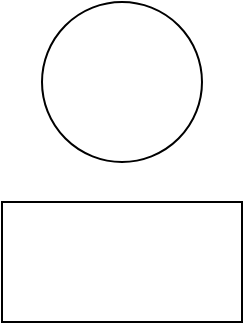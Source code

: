 <mxfile version="20.2.8" type="device"><diagram id="zDRW3jjLz2HArgMEidxG" name="Page-1"><mxGraphModel dx="1298" dy="820" grid="1" gridSize="10" guides="1" tooltips="1" connect="1" arrows="1" fold="1" page="1" pageScale="1" pageWidth="1920" pageHeight="1200" math="0" shadow="0"><root><mxCell id="0"/><mxCell id="1" parent="0"/><mxCell id="wlvppDII4E9vLWxmPZ9l-1" value="" style="rounded=0;whiteSpace=wrap;html=1;" parent="1" vertex="1"><mxGeometry x="500" y="390" width="120" height="60" as="geometry"/></mxCell><object label="" type="circle" id="wlvppDII4E9vLWxmPZ9l-2"><mxCell style="ellipse;whiteSpace=wrap;html=1;aspect=fixed;" parent="1" vertex="1"><mxGeometry x="520" y="290" width="80" height="80" as="geometry"/></mxCell></object></root></mxGraphModel></diagram></mxfile>